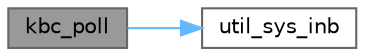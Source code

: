 digraph "kbc_poll"
{
 // LATEX_PDF_SIZE
  bgcolor="transparent";
  edge [fontname=Helvetica,fontsize=10,labelfontname=Helvetica,labelfontsize=10];
  node [fontname=Helvetica,fontsize=10,shape=box,height=0.2,width=0.4];
  rankdir="LR";
  Node1 [label="kbc_poll",height=0.2,width=0.4,color="gray40", fillcolor="grey60", style="filled", fontcolor="black",tooltip="Polls the keyboard."];
  Node1 -> Node2 [color="steelblue1",style="solid"];
  Node2 [label="util_sys_inb",height=0.2,width=0.4,color="grey40", fillcolor="white", style="filled",URL="$utils_8c.html#a79a031a8611f5b2d6afa4158e92b0fb4",tooltip="Reads from the port and transforms it into an 8 bit value."];
}
